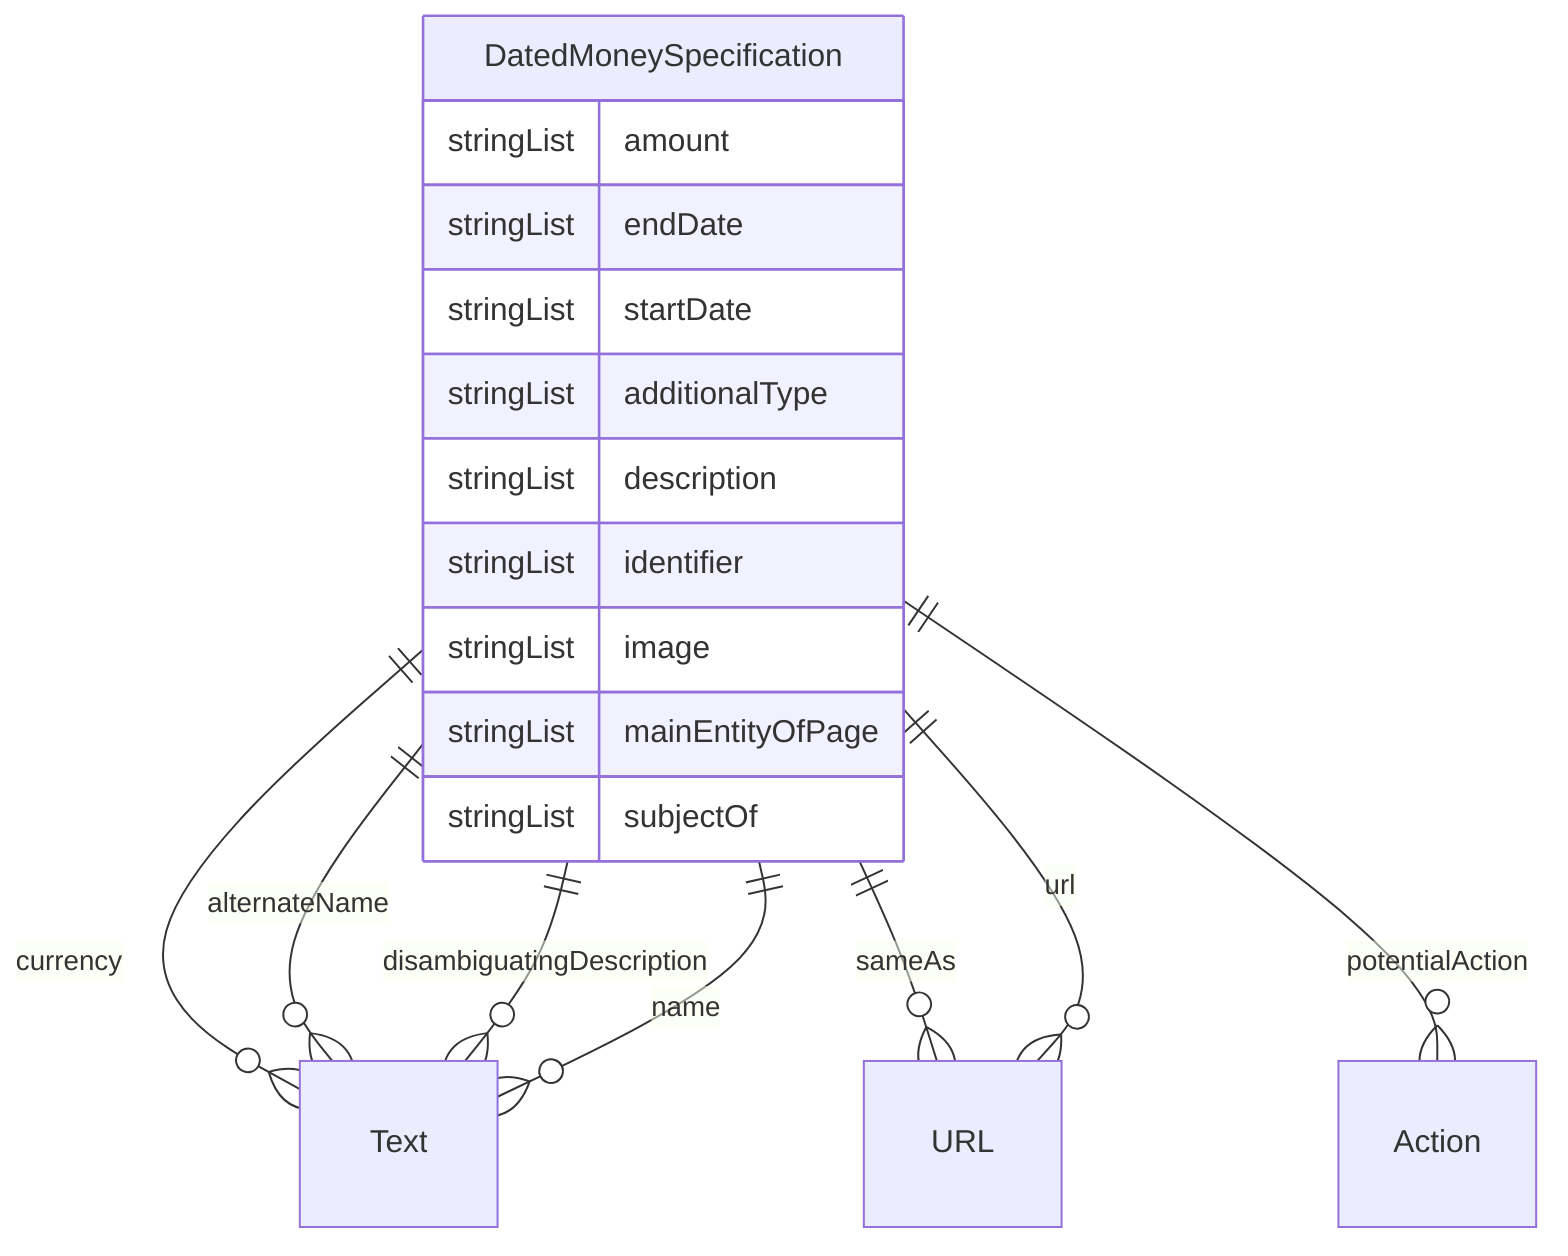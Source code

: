 erDiagram
DatedMoneySpecification {
    stringList amount  
    stringList endDate  
    stringList startDate  
    stringList additionalType  
    stringList description  
    stringList identifier  
    stringList image  
    stringList mainEntityOfPage  
    stringList subjectOf  
}

DatedMoneySpecification ||--}o Text : "currency"
DatedMoneySpecification ||--}o Text : "alternateName"
DatedMoneySpecification ||--}o Text : "disambiguatingDescription"
DatedMoneySpecification ||--}o Text : "name"
DatedMoneySpecification ||--}o URL : "sameAs"
DatedMoneySpecification ||--}o Action : "potentialAction"
DatedMoneySpecification ||--}o URL : "url"